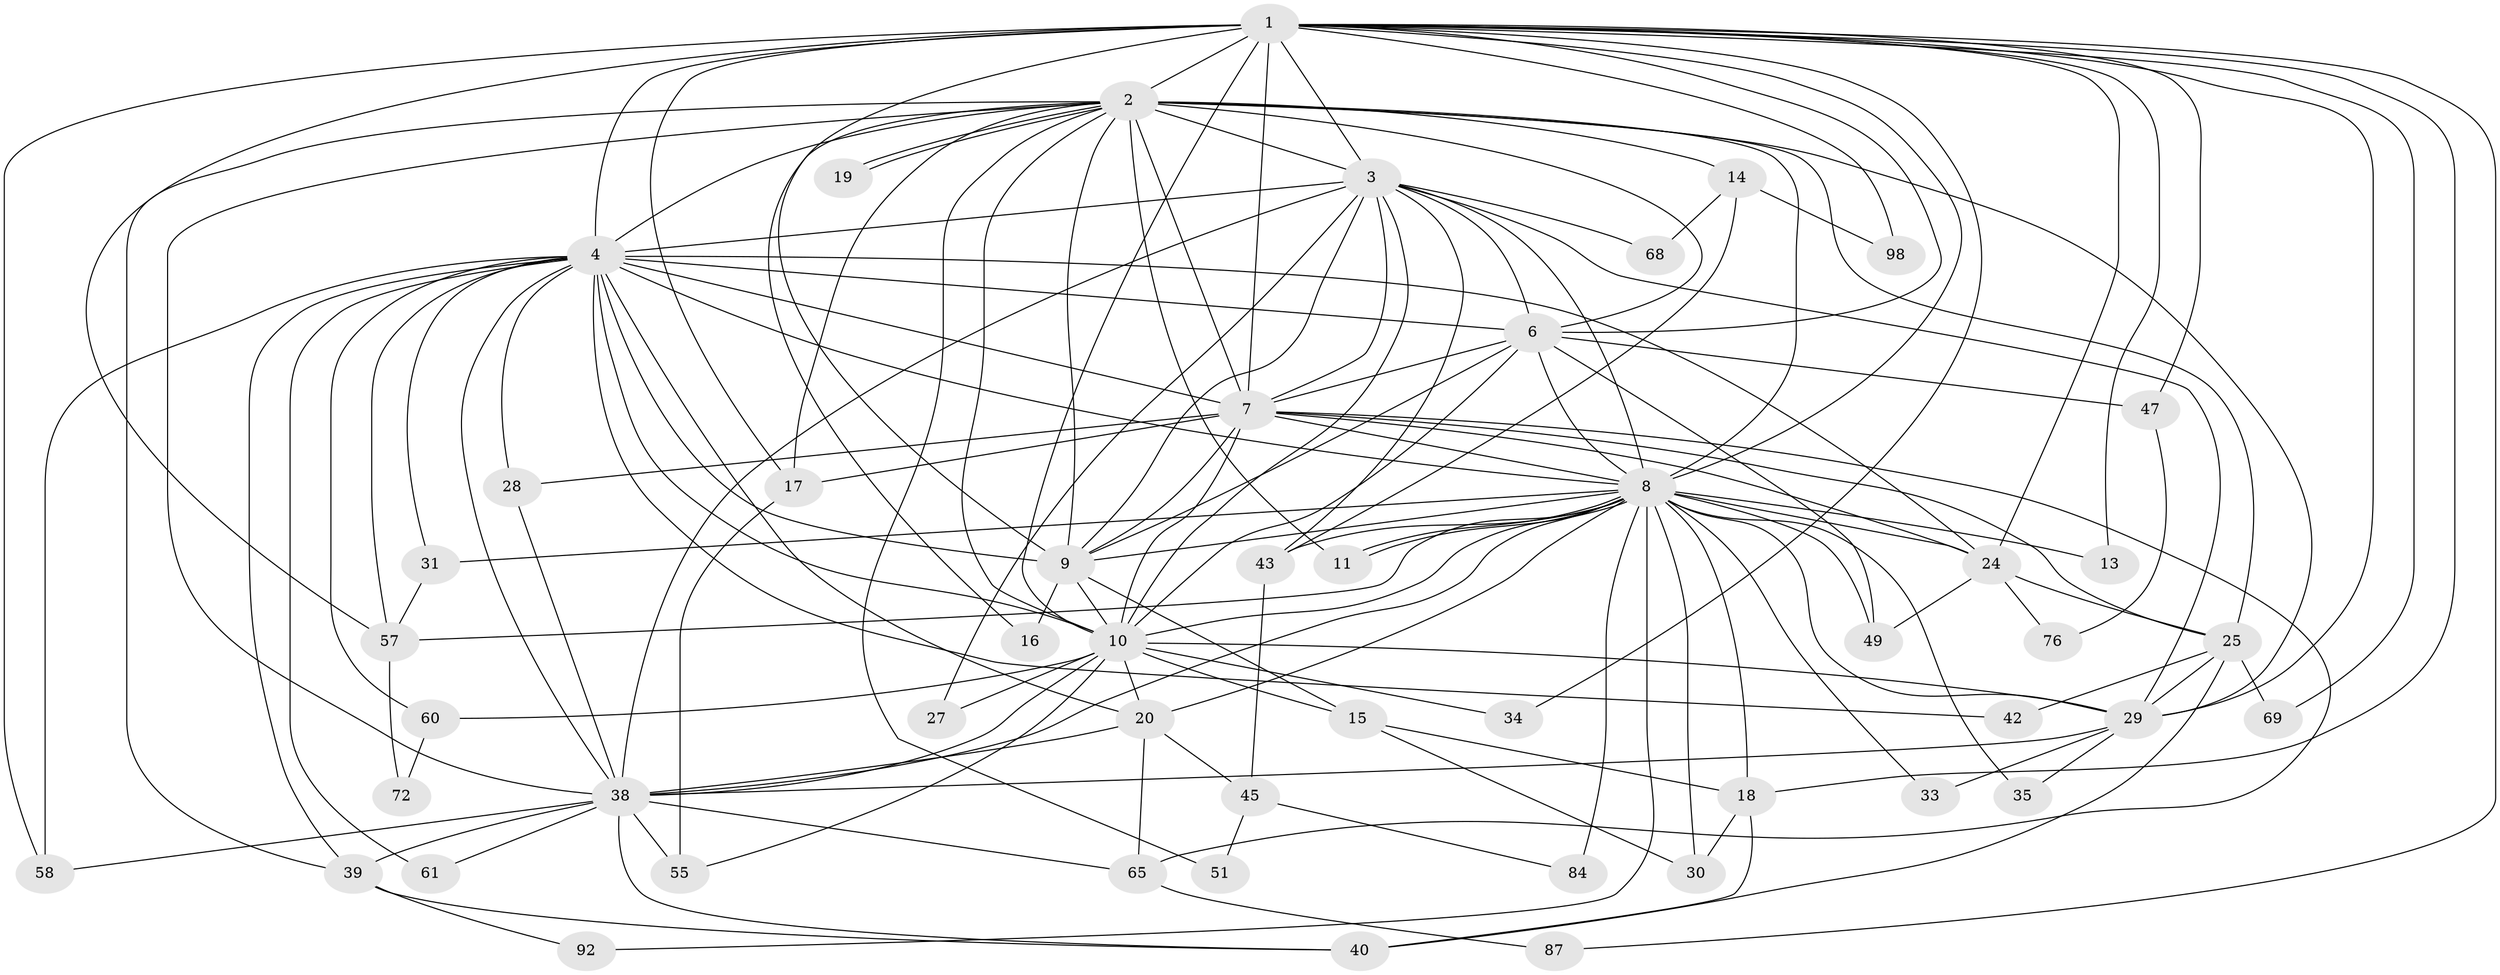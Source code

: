 // original degree distribution, {24: 0.019417475728155338, 27: 0.009708737864077669, 18: 0.02912621359223301, 16: 0.009708737864077669, 11: 0.009708737864077669, 28: 0.009708737864077669, 12: 0.009708737864077669, 3: 0.1941747572815534, 2: 0.5242718446601942, 5: 0.04854368932038835, 4: 0.10679611650485436, 7: 0.009708737864077669, 9: 0.009708737864077669, 13: 0.009708737864077669}
// Generated by graph-tools (version 1.1) at 2025/13/03/09/25 04:13:46]
// undirected, 51 vertices, 147 edges
graph export_dot {
graph [start="1"]
  node [color=gray90,style=filled];
  1;
  2 [super="+75+89+54+71+80+78+101+77+70+21+5+23"];
  3 [super="+12+97+103"];
  4;
  6;
  7 [super="+22+53+32+52+86+91+90"];
  8;
  9 [super="+50"];
  10;
  11;
  13;
  14;
  15 [super="+44"];
  16;
  17 [super="+79"];
  18 [super="+81"];
  19;
  20 [super="+36"];
  24 [super="+26"];
  25 [super="+41"];
  27;
  28;
  29 [super="+48+56+46"];
  30 [super="+67"];
  31;
  33;
  34;
  35;
  38 [super="+95+99+64+74"];
  39;
  40 [super="+93"];
  42;
  43 [super="+59"];
  45;
  47;
  49 [super="+85"];
  51;
  55 [super="+66"];
  57 [super="+63+62"];
  58 [super="+96"];
  60;
  61 [super="+73"];
  65;
  68;
  69;
  72;
  76;
  84 [super="+88"];
  87;
  92;
  98;
  1 -- 2 [weight=4];
  1 -- 3;
  1 -- 4;
  1 -- 6;
  1 -- 7 [weight=2];
  1 -- 8;
  1 -- 9;
  1 -- 10;
  1 -- 13;
  1 -- 17;
  1 -- 18;
  1 -- 29;
  1 -- 34;
  1 -- 47;
  1 -- 57;
  1 -- 58;
  1 -- 69;
  1 -- 87;
  1 -- 98;
  1 -- 24;
  2 -- 3 [weight=3];
  2 -- 4 [weight=2];
  2 -- 6 [weight=2];
  2 -- 7 [weight=6];
  2 -- 8 [weight=2];
  2 -- 9 [weight=2];
  2 -- 10 [weight=2];
  2 -- 19;
  2 -- 19;
  2 -- 25 [weight=3];
  2 -- 29 [weight=2];
  2 -- 38 [weight=2];
  2 -- 11;
  2 -- 39;
  2 -- 14;
  2 -- 16;
  2 -- 17;
  2 -- 51;
  3 -- 4 [weight=2];
  3 -- 6;
  3 -- 7 [weight=2];
  3 -- 8;
  3 -- 9;
  3 -- 10 [weight=2];
  3 -- 27;
  3 -- 29;
  3 -- 38;
  3 -- 68;
  3 -- 43;
  4 -- 6;
  4 -- 7 [weight=2];
  4 -- 8;
  4 -- 9 [weight=2];
  4 -- 10;
  4 -- 24;
  4 -- 28;
  4 -- 31;
  4 -- 39;
  4 -- 42;
  4 -- 58;
  4 -- 60;
  4 -- 61 [weight=2];
  4 -- 57;
  4 -- 20;
  4 -- 38;
  6 -- 7;
  6 -- 8;
  6 -- 9;
  6 -- 10;
  6 -- 47;
  6 -- 49;
  7 -- 8;
  7 -- 9;
  7 -- 10;
  7 -- 28;
  7 -- 25 [weight=2];
  7 -- 24;
  7 -- 65;
  7 -- 17;
  8 -- 9;
  8 -- 10;
  8 -- 11;
  8 -- 11;
  8 -- 13;
  8 -- 18;
  8 -- 20;
  8 -- 24;
  8 -- 30 [weight=2];
  8 -- 31;
  8 -- 33;
  8 -- 35;
  8 -- 43;
  8 -- 57;
  8 -- 84 [weight=2];
  8 -- 92;
  8 -- 49;
  8 -- 29;
  8 -- 38;
  9 -- 10;
  9 -- 15;
  9 -- 16;
  10 -- 15;
  10 -- 20;
  10 -- 27;
  10 -- 34;
  10 -- 38;
  10 -- 60;
  10 -- 29;
  10 -- 55;
  14 -- 43;
  14 -- 68;
  14 -- 98;
  15 -- 30;
  15 -- 18;
  17 -- 55;
  18 -- 40;
  18 -- 30;
  20 -- 65;
  20 -- 45;
  20 -- 38;
  24 -- 49;
  24 -- 25;
  24 -- 76;
  25 -- 40;
  25 -- 69;
  25 -- 42;
  25 -- 29;
  28 -- 38;
  29 -- 33;
  29 -- 35;
  29 -- 38;
  31 -- 57;
  38 -- 39;
  38 -- 55;
  38 -- 61;
  38 -- 65;
  38 -- 58;
  38 -- 40;
  39 -- 40;
  39 -- 92;
  43 -- 45;
  45 -- 51;
  45 -- 84;
  47 -- 76;
  57 -- 72;
  60 -- 72;
  65 -- 87;
}
